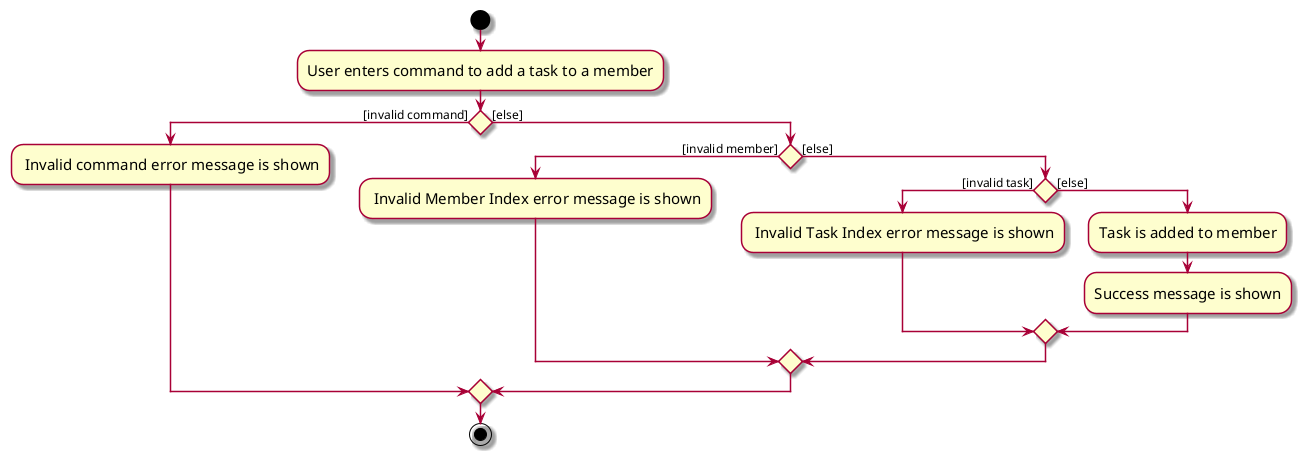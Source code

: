 @startuml
skin rose
skinparam ActivityFontSize 15
skinparam ArrowFontSize 12
start
:User enters command to add a task to a member;

if () then ([invalid command])
    : Invalid command error message is shown;
else ([else])
    if () then ([invalid member])
        : Invalid Member Index error message is shown;
    else ([else])
        if () then ([invalid task])
            : Invalid Task Index error message is shown;
        else ([else])
            :Task is added to member;
            :Success message is shown;
           endif
    endif
endif
stop
@enduml
